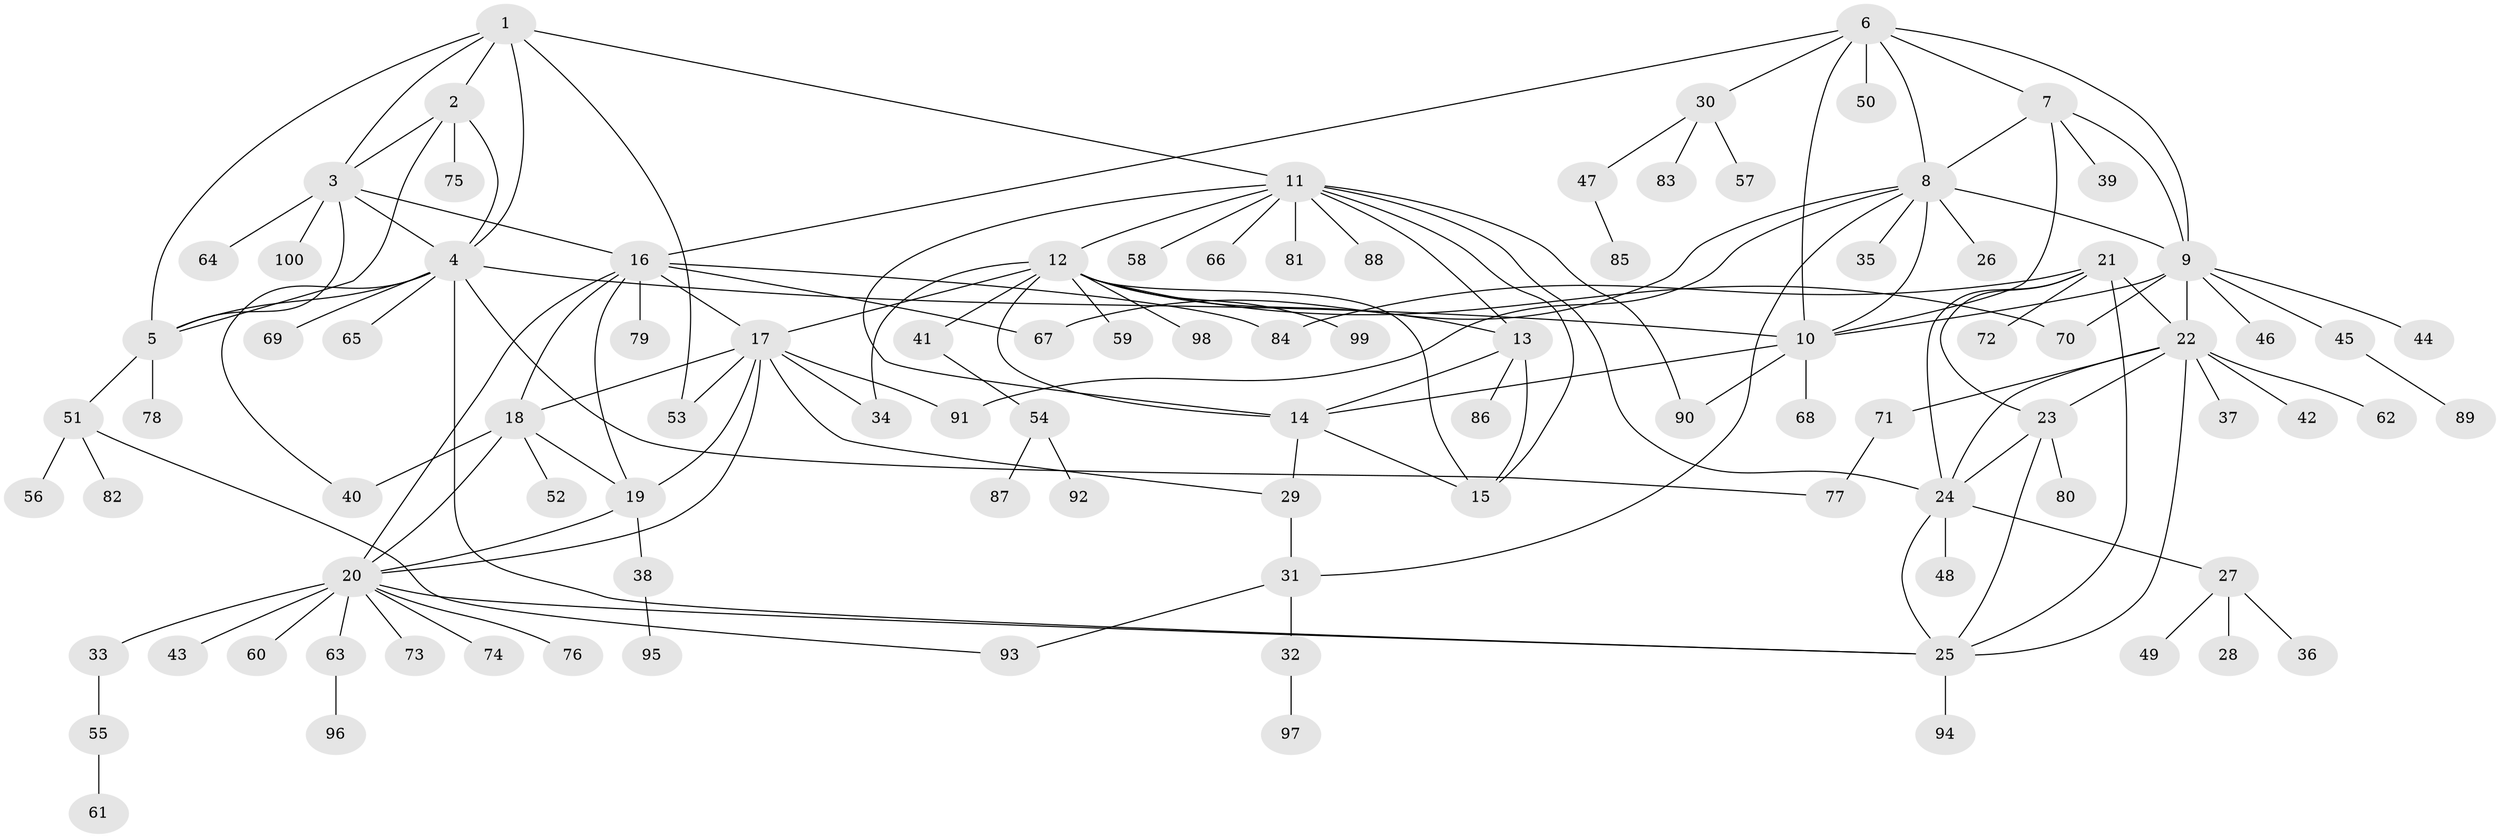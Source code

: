 // Generated by graph-tools (version 1.1) at 2025/37/03/09/25 02:37:40]
// undirected, 100 vertices, 147 edges
graph export_dot {
graph [start="1"]
  node [color=gray90,style=filled];
  1;
  2;
  3;
  4;
  5;
  6;
  7;
  8;
  9;
  10;
  11;
  12;
  13;
  14;
  15;
  16;
  17;
  18;
  19;
  20;
  21;
  22;
  23;
  24;
  25;
  26;
  27;
  28;
  29;
  30;
  31;
  32;
  33;
  34;
  35;
  36;
  37;
  38;
  39;
  40;
  41;
  42;
  43;
  44;
  45;
  46;
  47;
  48;
  49;
  50;
  51;
  52;
  53;
  54;
  55;
  56;
  57;
  58;
  59;
  60;
  61;
  62;
  63;
  64;
  65;
  66;
  67;
  68;
  69;
  70;
  71;
  72;
  73;
  74;
  75;
  76;
  77;
  78;
  79;
  80;
  81;
  82;
  83;
  84;
  85;
  86;
  87;
  88;
  89;
  90;
  91;
  92;
  93;
  94;
  95;
  96;
  97;
  98;
  99;
  100;
  1 -- 2;
  1 -- 3;
  1 -- 4;
  1 -- 5;
  1 -- 11;
  1 -- 53;
  2 -- 3;
  2 -- 4;
  2 -- 5;
  2 -- 75;
  3 -- 4;
  3 -- 5;
  3 -- 16;
  3 -- 64;
  3 -- 100;
  4 -- 5;
  4 -- 10;
  4 -- 25;
  4 -- 40;
  4 -- 65;
  4 -- 69;
  4 -- 77;
  5 -- 51;
  5 -- 78;
  6 -- 7;
  6 -- 8;
  6 -- 9;
  6 -- 10;
  6 -- 16;
  6 -- 30;
  6 -- 50;
  7 -- 8;
  7 -- 9;
  7 -- 10;
  7 -- 39;
  8 -- 9;
  8 -- 10;
  8 -- 26;
  8 -- 31;
  8 -- 35;
  8 -- 67;
  8 -- 91;
  9 -- 10;
  9 -- 22;
  9 -- 44;
  9 -- 45;
  9 -- 46;
  9 -- 70;
  10 -- 14;
  10 -- 68;
  10 -- 90;
  11 -- 12;
  11 -- 13;
  11 -- 14;
  11 -- 15;
  11 -- 24;
  11 -- 58;
  11 -- 66;
  11 -- 81;
  11 -- 88;
  11 -- 90;
  12 -- 13;
  12 -- 14;
  12 -- 15;
  12 -- 17;
  12 -- 34;
  12 -- 41;
  12 -- 59;
  12 -- 70;
  12 -- 98;
  12 -- 99;
  13 -- 14;
  13 -- 15;
  13 -- 86;
  14 -- 15;
  14 -- 29;
  16 -- 17;
  16 -- 18;
  16 -- 19;
  16 -- 20;
  16 -- 67;
  16 -- 79;
  16 -- 84;
  17 -- 18;
  17 -- 19;
  17 -- 20;
  17 -- 29;
  17 -- 34;
  17 -- 53;
  17 -- 91;
  18 -- 19;
  18 -- 20;
  18 -- 40;
  18 -- 52;
  19 -- 20;
  19 -- 38;
  20 -- 25;
  20 -- 33;
  20 -- 43;
  20 -- 60;
  20 -- 63;
  20 -- 73;
  20 -- 74;
  20 -- 76;
  21 -- 22;
  21 -- 23;
  21 -- 24;
  21 -- 25;
  21 -- 72;
  21 -- 84;
  22 -- 23;
  22 -- 24;
  22 -- 25;
  22 -- 37;
  22 -- 42;
  22 -- 62;
  22 -- 71;
  23 -- 24;
  23 -- 25;
  23 -- 80;
  24 -- 25;
  24 -- 27;
  24 -- 48;
  25 -- 94;
  27 -- 28;
  27 -- 36;
  27 -- 49;
  29 -- 31;
  30 -- 47;
  30 -- 57;
  30 -- 83;
  31 -- 32;
  31 -- 93;
  32 -- 97;
  33 -- 55;
  38 -- 95;
  41 -- 54;
  45 -- 89;
  47 -- 85;
  51 -- 56;
  51 -- 82;
  51 -- 93;
  54 -- 87;
  54 -- 92;
  55 -- 61;
  63 -- 96;
  71 -- 77;
}
